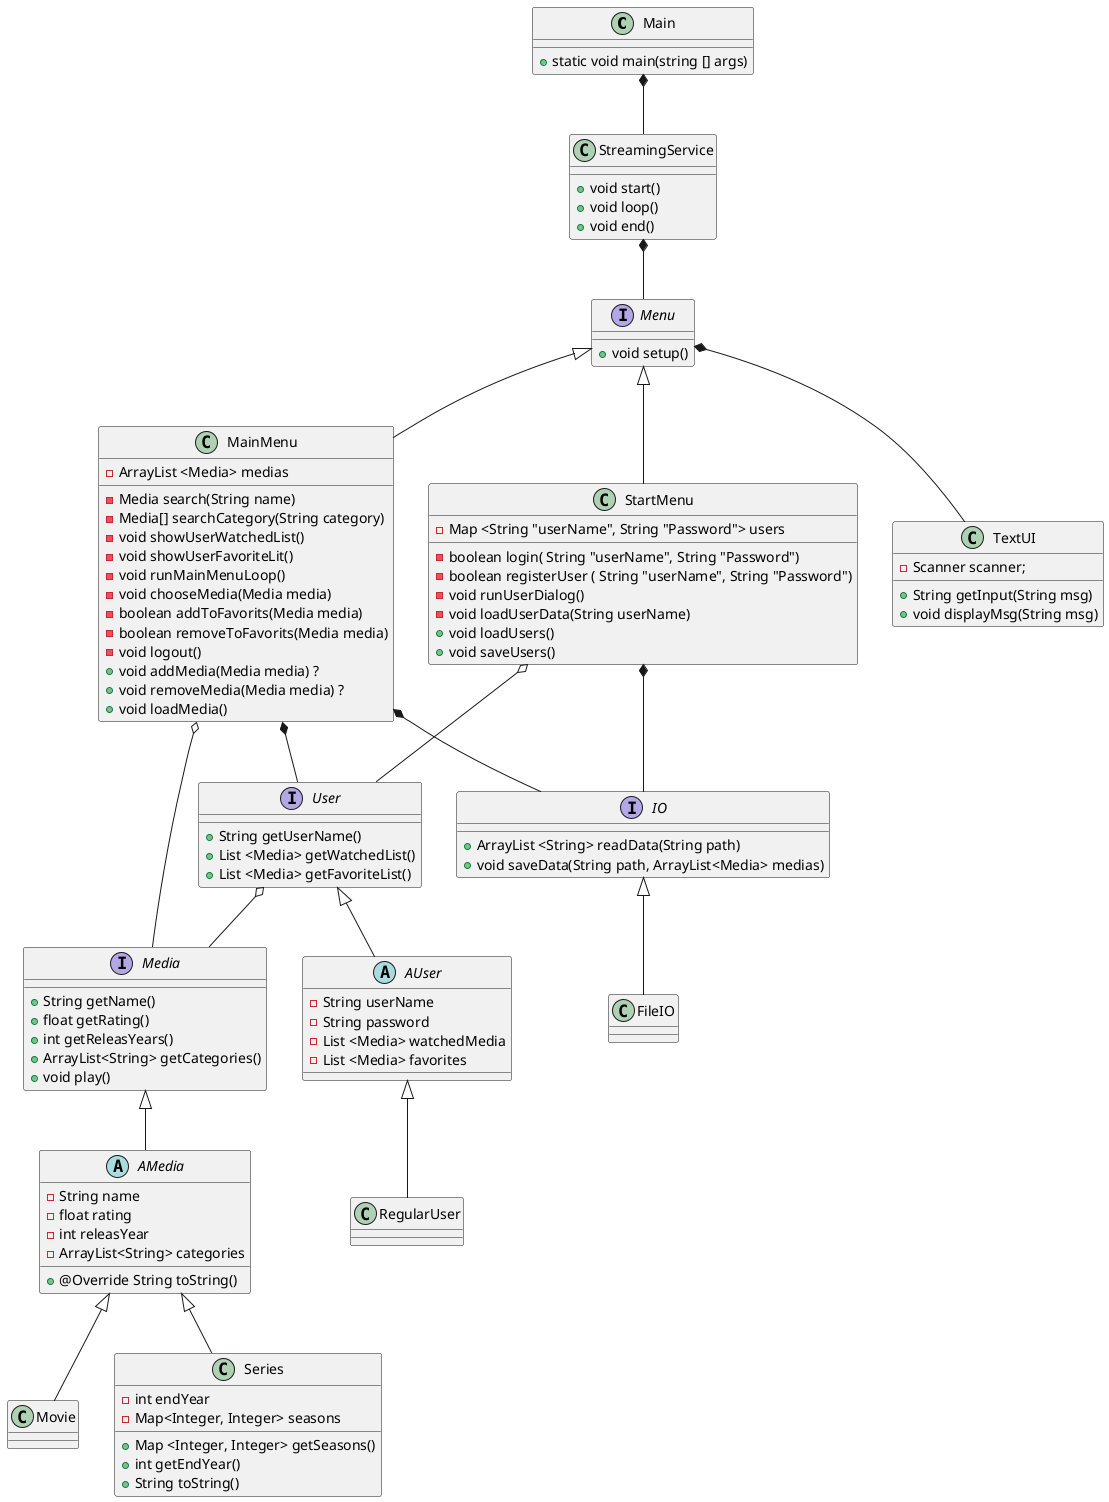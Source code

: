 @startuml
class Main
class StreamingService
interface Menu
class StartMenu
class MainMenu
interface User
abstract class AUser
class RegularUser
interface Media
abstract class AMedia
class Movie
class Series
interface IO
class FileIO
class TextUI

Main *-- StreamingService
StreamingService *-- Menu
Menu <|-- StartMenu
Menu <|-- MainMenu
Menu *-- TextUI
StartMenu *-- IO
MainMenu *-- IO
IO <|-- FileIO
StartMenu o-- User
MainMenu *-- User
User <|-- AUser
AUser <|-- RegularUser
MainMenu o-- Media
User o-- Media
Media <|-- AMedia
AMedia <|-- Movie
AMedia <|-- Series


Main : + static void main(string [] args)


StreamingService : + void start()
StreamingService : + void loop()
StreamingService : + void end()


Menu : + void setup()


StartMenu : - Map <String "userName", String "Password"> users

StartMenu : - boolean login( String "userName", String "Password")
StartMenu : - boolean registerUser ( String "userName", String "Password")
StartMenu : - void runUserDialog()
StartMenu : - void loadUserData(String userName)
StartMenu : + void loadUsers()
StartMenu : + void saveUsers()


MainMenu : - ArrayList <Media> medias

MainMenu : - Media search(String name)
MainMenu : - Media[] searchCategory(String category)
MainMenu : - void showUserWatchedList()
MainMenu : - void showUserFavoriteLit()
MainMenu : - void runMainMenuLoop()
MainMenu : - void chooseMedia(Media media)
MainMenu : - boolean addToFavorits(Media media)
MainMenu : - boolean removeToFavorits(Media media)
MainMenu : - void logout()
MainMenu : + void addMedia(Media media) ?
MainMenu : + void removeMedia(Media media) ?
MainMenu : + void loadMedia()


User : + String getUserName()
User : + List <Media> getWatchedList()
User : + List <Media> getFavoriteList()


AUser : - String userName
AUser : - String password
AUser : - List <Media> watchedMedia
AUser : - List <Media> favorites
Media : + String getName()
Media : + float getRating()
Media : + int getReleasYears()
Media : + ArrayList<String> getCategories()
Media : + void play()

AMedia : - String name
AMedia : - float rating
AMedia : - int releasYear
AMedia : - ArrayList<String> categories
AMedia : + @Override String toString()

Series : - int endYear
Series : - Map<Integer, Integer> seasons
Series : + Map <Integer, Integer> getSeasons()
Series : + int getEndYear()
Series : + String toString()


IO : + ArrayList <String> readData(String path)
IO : + void saveData(String path, ArrayList<Media> medias)

TextUI : - Scanner scanner;
TextUI : + String getInput(String msg)
TextUI : + void displayMsg(String msg)

@enduml